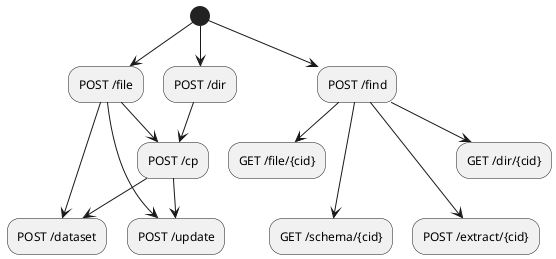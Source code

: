 @startuml
(*) --> "POST /file" as save
(*) --> "POST /dir" as mkdir
save --> "POST /cp" as cp
mkdir --> cp
cp --> "POST /dataset" as add
save --> add
cp --> "POST /update" as update
save --> update

(*) --> "POST /find" as find
find --> "GET /dir/{cid}"
find --> "GET /file/{cid}"
find ---> "GET /schema/{cid}"
find ---> "POST /extract/{cid}"
@enduml
